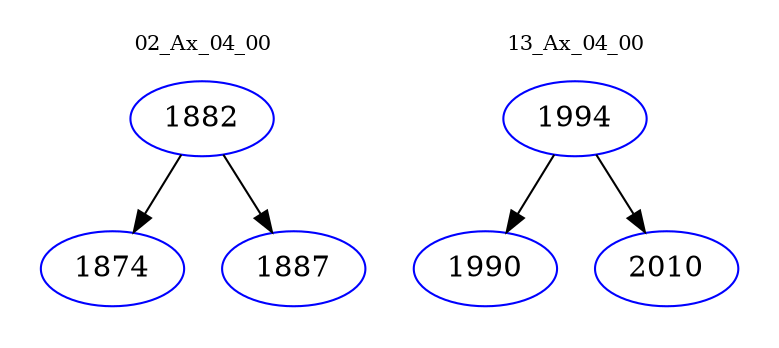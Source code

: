digraph{
subgraph cluster_0 {
color = white
label = "02_Ax_04_00";
fontsize=10;
T0_1882 [label="1882", color="blue"]
T0_1882 -> T0_1874 [color="black"]
T0_1874 [label="1874", color="blue"]
T0_1882 -> T0_1887 [color="black"]
T0_1887 [label="1887", color="blue"]
}
subgraph cluster_1 {
color = white
label = "13_Ax_04_00";
fontsize=10;
T1_1994 [label="1994", color="blue"]
T1_1994 -> T1_1990 [color="black"]
T1_1990 [label="1990", color="blue"]
T1_1994 -> T1_2010 [color="black"]
T1_2010 [label="2010", color="blue"]
}
}
